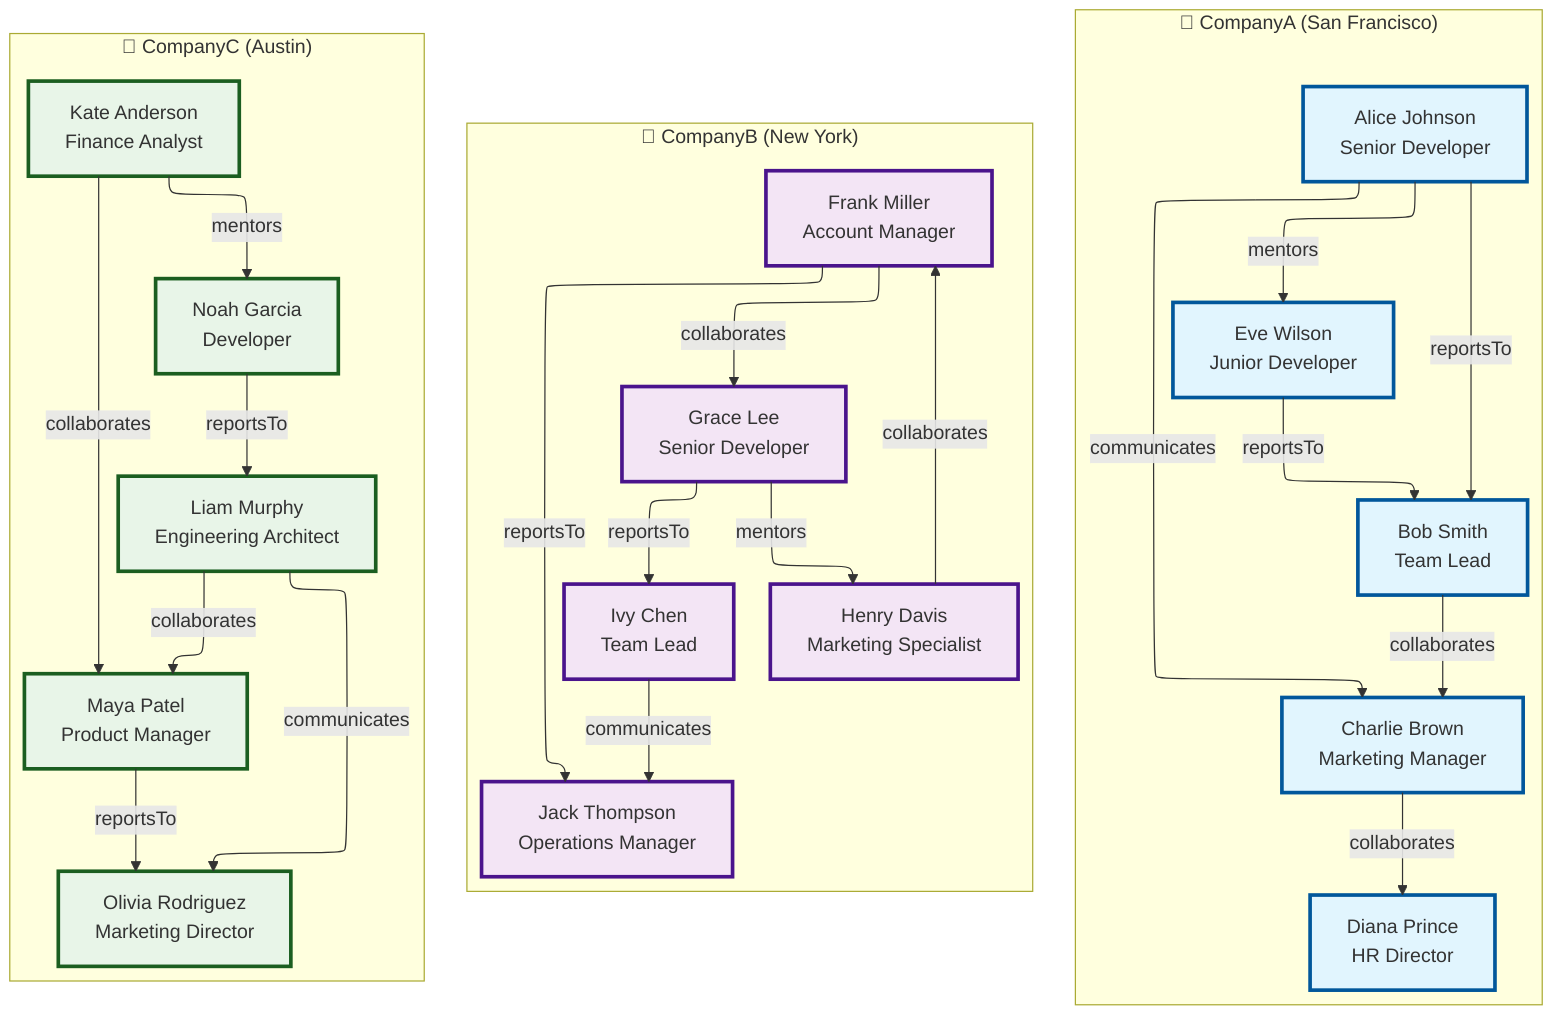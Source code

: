 %%{ init: { 'flowchart': {'defaultRenderer': 'elk' } } }%%
graph TB
    subgraph CompanyA ["🏢 CompanyA (San Francisco)"]
        u001["Alice Johnson<br/>Senior Developer"]
        u002["Bob Smith<br/>Team Lead"]
        u003["Charlie Brown<br/>Marketing Manager"]
        u004["Diana Prince<br/>HR Director"]
        u005["Eve Wilson<br/>Junior Developer"]
        
        u001 -->|reportsTo| u002
        u005 -->|reportsTo| u002
        u002 -->|collaborates| u003
        u001 -->|mentors| u005
        u003 -->|collaborates| u004
        u001 -->|communicates| u003
    end

    subgraph CompanyB ["🏢 CompanyB (New York)"]
        u006["Frank Miller<br/>Account Manager"]
        u007["Grace Lee<br/>Senior Developer"]
        u008["Henry Davis<br/>Marketing Specialist"]
        u009["Ivy Chen<br/>Team Lead"]
        u010["Jack Thompson<br/>Operations Manager"]
        
        u007 -->|reportsTo| u009
        u006 -->|reportsTo| u010
        u008 -->|collaborates| u006
        u009 -->|communicates| u010
        u007 -->|mentors| u008
        u006 -->|collaborates| u007
    end

    subgraph CompanyC ["🏢 CompanyC (Austin)"]
        u011["Kate Anderson<br/>Finance Analyst"]
        u012["Liam Murphy<br/>Engineering Architect"]
        u013["Maya Patel<br/>Product Manager"]
        u014["Noah Garcia<br/>Developer"]
        u015["Olivia Rodriguez<br/>Marketing Director"]
        
        u014 -->|reportsTo| u012
        u012 -->|collaborates| u013
        u011 -->|collaborates| u013
        u013 -->|reportsTo| u015
        u012 -->|communicates| u015
        u011 -->|mentors| u014
    end

    %% Styling for different partitions
    classDef companyAStyle fill:#e1f5fe,stroke:#01579b,stroke-width:3px
    classDef companyBStyle fill:#f3e5f5,stroke:#4a148c,stroke-width:3px
    classDef companyCStyle fill:#e8f5e8,stroke:#1b5e20,stroke-width:3px
    
    class u001,u002,u003,u004,u005 companyAStyle
    class u006,u007,u008,u009,u010 companyBStyle
    class u011,u012,u013,u014,u015 companyCStyle